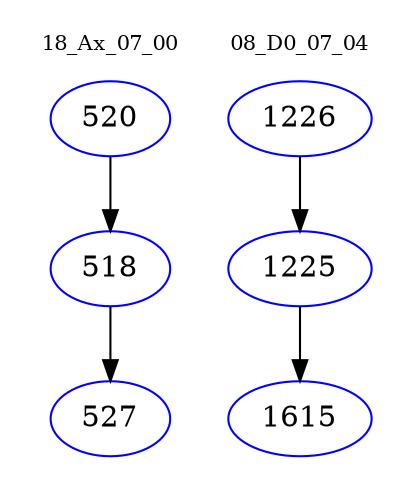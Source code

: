 digraph{
subgraph cluster_0 {
color = white
label = "18_Ax_07_00";
fontsize=10;
T0_520 [label="520", color="blue"]
T0_520 -> T0_518 [color="black"]
T0_518 [label="518", color="blue"]
T0_518 -> T0_527 [color="black"]
T0_527 [label="527", color="blue"]
}
subgraph cluster_1 {
color = white
label = "08_D0_07_04";
fontsize=10;
T1_1226 [label="1226", color="blue"]
T1_1226 -> T1_1225 [color="black"]
T1_1225 [label="1225", color="blue"]
T1_1225 -> T1_1615 [color="black"]
T1_1615 [label="1615", color="blue"]
}
}
